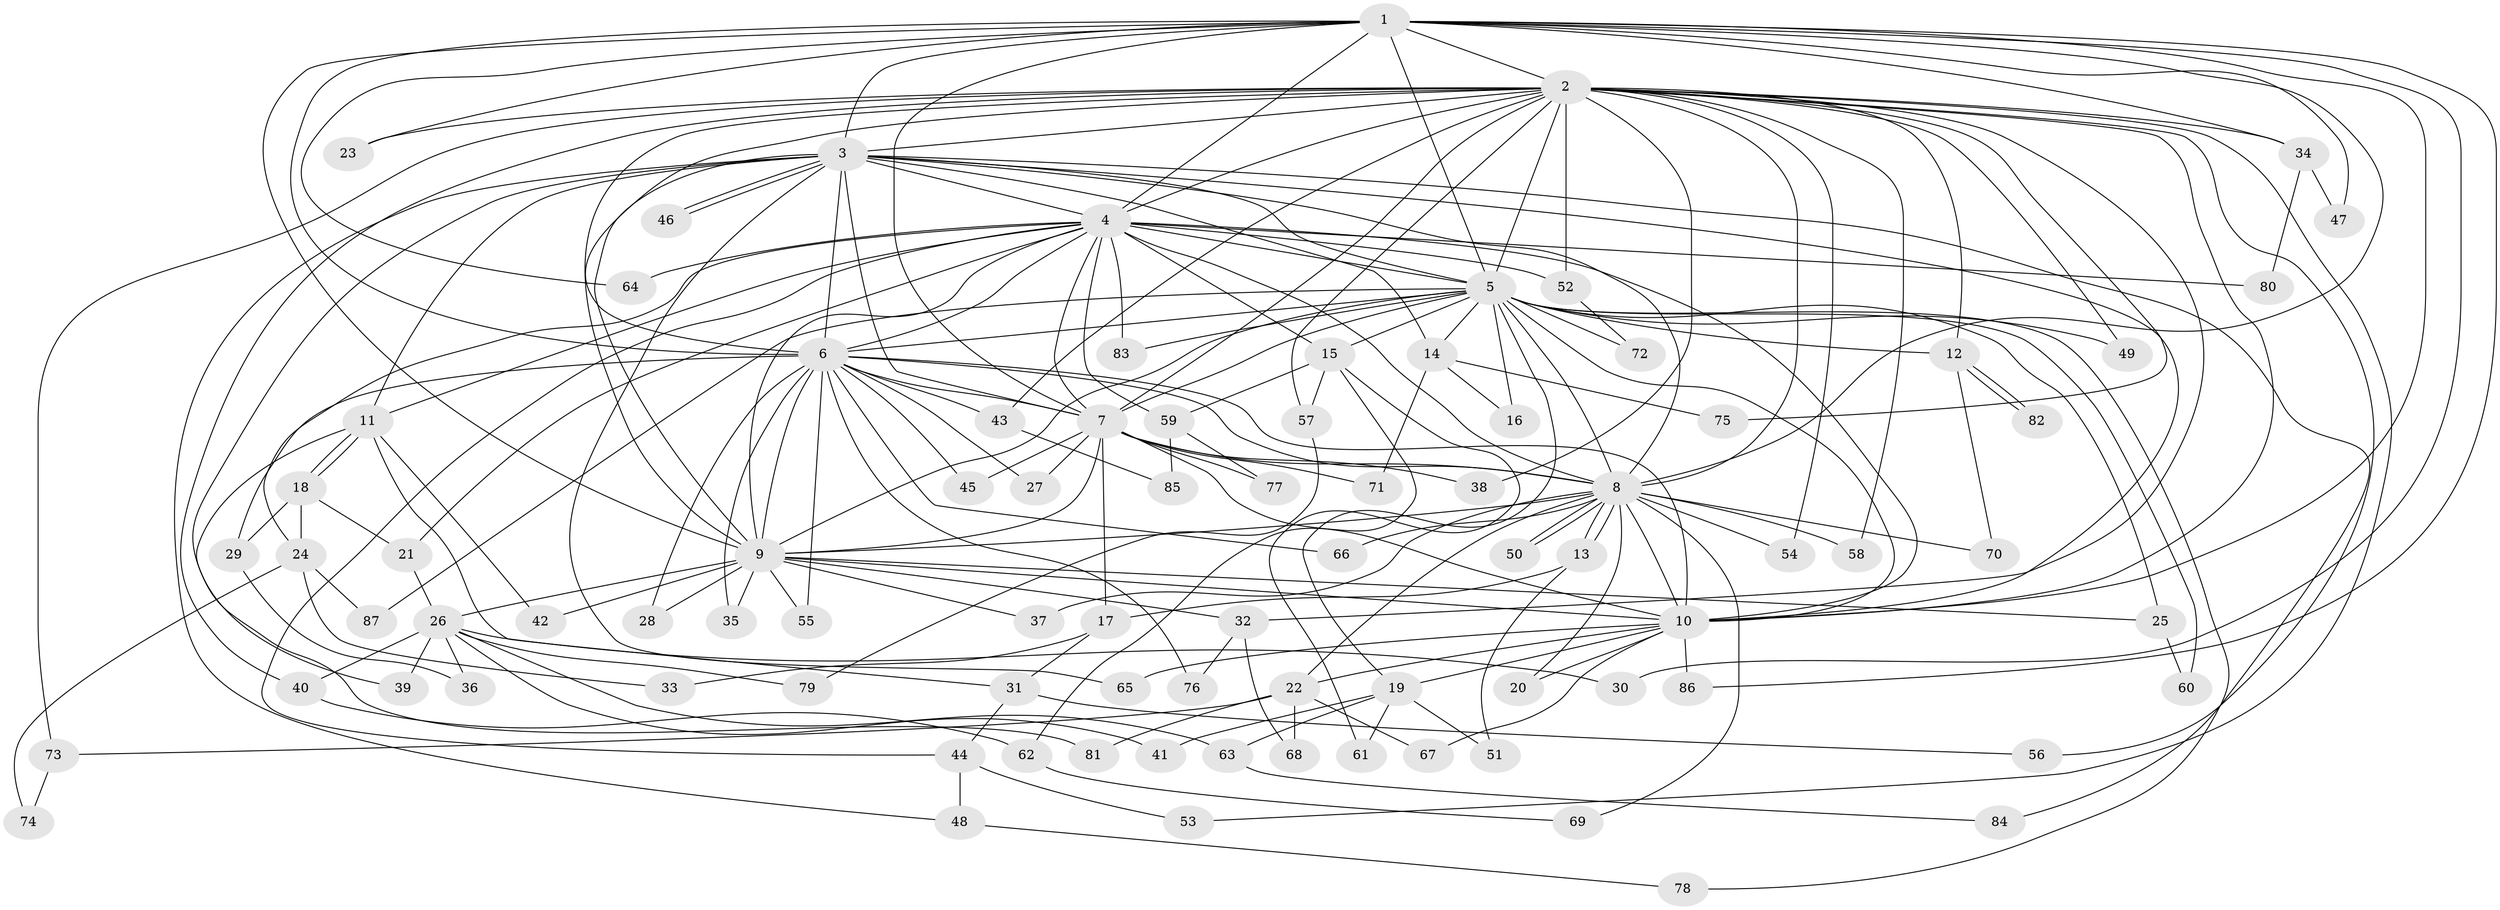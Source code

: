 // coarse degree distribution, {22: 0.030303030303030304, 26: 0.015151515151515152, 16: 0.015151515151515152, 17: 0.015151515151515152, 13: 0.015151515151515152, 15: 0.015151515151515152, 7: 0.045454545454545456, 3: 0.16666666666666666, 4: 0.06060606060606061, 5: 0.015151515151515152, 2: 0.5454545454545454, 6: 0.030303030303030304, 9: 0.015151515151515152, 1: 0.015151515151515152}
// Generated by graph-tools (version 1.1) at 2025/23/03/03/25 07:23:45]
// undirected, 87 vertices, 199 edges
graph export_dot {
graph [start="1"]
  node [color=gray90,style=filled];
  1;
  2;
  3;
  4;
  5;
  6;
  7;
  8;
  9;
  10;
  11;
  12;
  13;
  14;
  15;
  16;
  17;
  18;
  19;
  20;
  21;
  22;
  23;
  24;
  25;
  26;
  27;
  28;
  29;
  30;
  31;
  32;
  33;
  34;
  35;
  36;
  37;
  38;
  39;
  40;
  41;
  42;
  43;
  44;
  45;
  46;
  47;
  48;
  49;
  50;
  51;
  52;
  53;
  54;
  55;
  56;
  57;
  58;
  59;
  60;
  61;
  62;
  63;
  64;
  65;
  66;
  67;
  68;
  69;
  70;
  71;
  72;
  73;
  74;
  75;
  76;
  77;
  78;
  79;
  80;
  81;
  82;
  83;
  84;
  85;
  86;
  87;
  1 -- 2;
  1 -- 3;
  1 -- 4;
  1 -- 5;
  1 -- 6;
  1 -- 7;
  1 -- 8;
  1 -- 9;
  1 -- 10;
  1 -- 23;
  1 -- 30;
  1 -- 34;
  1 -- 47;
  1 -- 64;
  1 -- 86;
  2 -- 3;
  2 -- 4;
  2 -- 5;
  2 -- 6;
  2 -- 7;
  2 -- 8;
  2 -- 9;
  2 -- 10;
  2 -- 12;
  2 -- 23;
  2 -- 32;
  2 -- 34;
  2 -- 38;
  2 -- 40;
  2 -- 43;
  2 -- 49;
  2 -- 52;
  2 -- 53;
  2 -- 54;
  2 -- 56;
  2 -- 57;
  2 -- 58;
  2 -- 73;
  2 -- 75;
  3 -- 4;
  3 -- 5;
  3 -- 6;
  3 -- 7;
  3 -- 8;
  3 -- 9;
  3 -- 10;
  3 -- 11;
  3 -- 14;
  3 -- 39;
  3 -- 46;
  3 -- 46;
  3 -- 48;
  3 -- 65;
  3 -- 84;
  4 -- 5;
  4 -- 6;
  4 -- 7;
  4 -- 8;
  4 -- 9;
  4 -- 10;
  4 -- 11;
  4 -- 15;
  4 -- 21;
  4 -- 24;
  4 -- 44;
  4 -- 52;
  4 -- 59;
  4 -- 64;
  4 -- 80;
  4 -- 83;
  5 -- 6;
  5 -- 7;
  5 -- 8;
  5 -- 9;
  5 -- 10;
  5 -- 12;
  5 -- 14;
  5 -- 15;
  5 -- 16;
  5 -- 19;
  5 -- 25;
  5 -- 49;
  5 -- 60;
  5 -- 72;
  5 -- 78;
  5 -- 83;
  5 -- 87;
  6 -- 7;
  6 -- 8;
  6 -- 9;
  6 -- 10;
  6 -- 27;
  6 -- 28;
  6 -- 29;
  6 -- 35;
  6 -- 43;
  6 -- 45;
  6 -- 55;
  6 -- 66;
  6 -- 76;
  7 -- 8;
  7 -- 9;
  7 -- 10;
  7 -- 17;
  7 -- 27;
  7 -- 38;
  7 -- 45;
  7 -- 71;
  7 -- 77;
  8 -- 9;
  8 -- 10;
  8 -- 13;
  8 -- 13;
  8 -- 20;
  8 -- 22;
  8 -- 37;
  8 -- 50;
  8 -- 50;
  8 -- 54;
  8 -- 58;
  8 -- 66;
  8 -- 69;
  8 -- 70;
  9 -- 10;
  9 -- 25;
  9 -- 26;
  9 -- 28;
  9 -- 32;
  9 -- 35;
  9 -- 37;
  9 -- 42;
  9 -- 55;
  10 -- 19;
  10 -- 20;
  10 -- 22;
  10 -- 65;
  10 -- 67;
  10 -- 86;
  11 -- 18;
  11 -- 18;
  11 -- 31;
  11 -- 42;
  11 -- 81;
  12 -- 70;
  12 -- 82;
  12 -- 82;
  13 -- 17;
  13 -- 51;
  14 -- 16;
  14 -- 71;
  14 -- 75;
  15 -- 57;
  15 -- 59;
  15 -- 61;
  15 -- 62;
  17 -- 31;
  17 -- 33;
  18 -- 21;
  18 -- 24;
  18 -- 29;
  19 -- 41;
  19 -- 51;
  19 -- 61;
  19 -- 63;
  21 -- 26;
  22 -- 67;
  22 -- 68;
  22 -- 73;
  22 -- 81;
  24 -- 33;
  24 -- 74;
  24 -- 87;
  25 -- 60;
  26 -- 30;
  26 -- 36;
  26 -- 39;
  26 -- 40;
  26 -- 41;
  26 -- 63;
  26 -- 79;
  29 -- 36;
  31 -- 44;
  31 -- 56;
  32 -- 68;
  32 -- 76;
  34 -- 47;
  34 -- 80;
  40 -- 62;
  43 -- 85;
  44 -- 48;
  44 -- 53;
  48 -- 78;
  52 -- 72;
  57 -- 79;
  59 -- 77;
  59 -- 85;
  62 -- 69;
  63 -- 84;
  73 -- 74;
}
